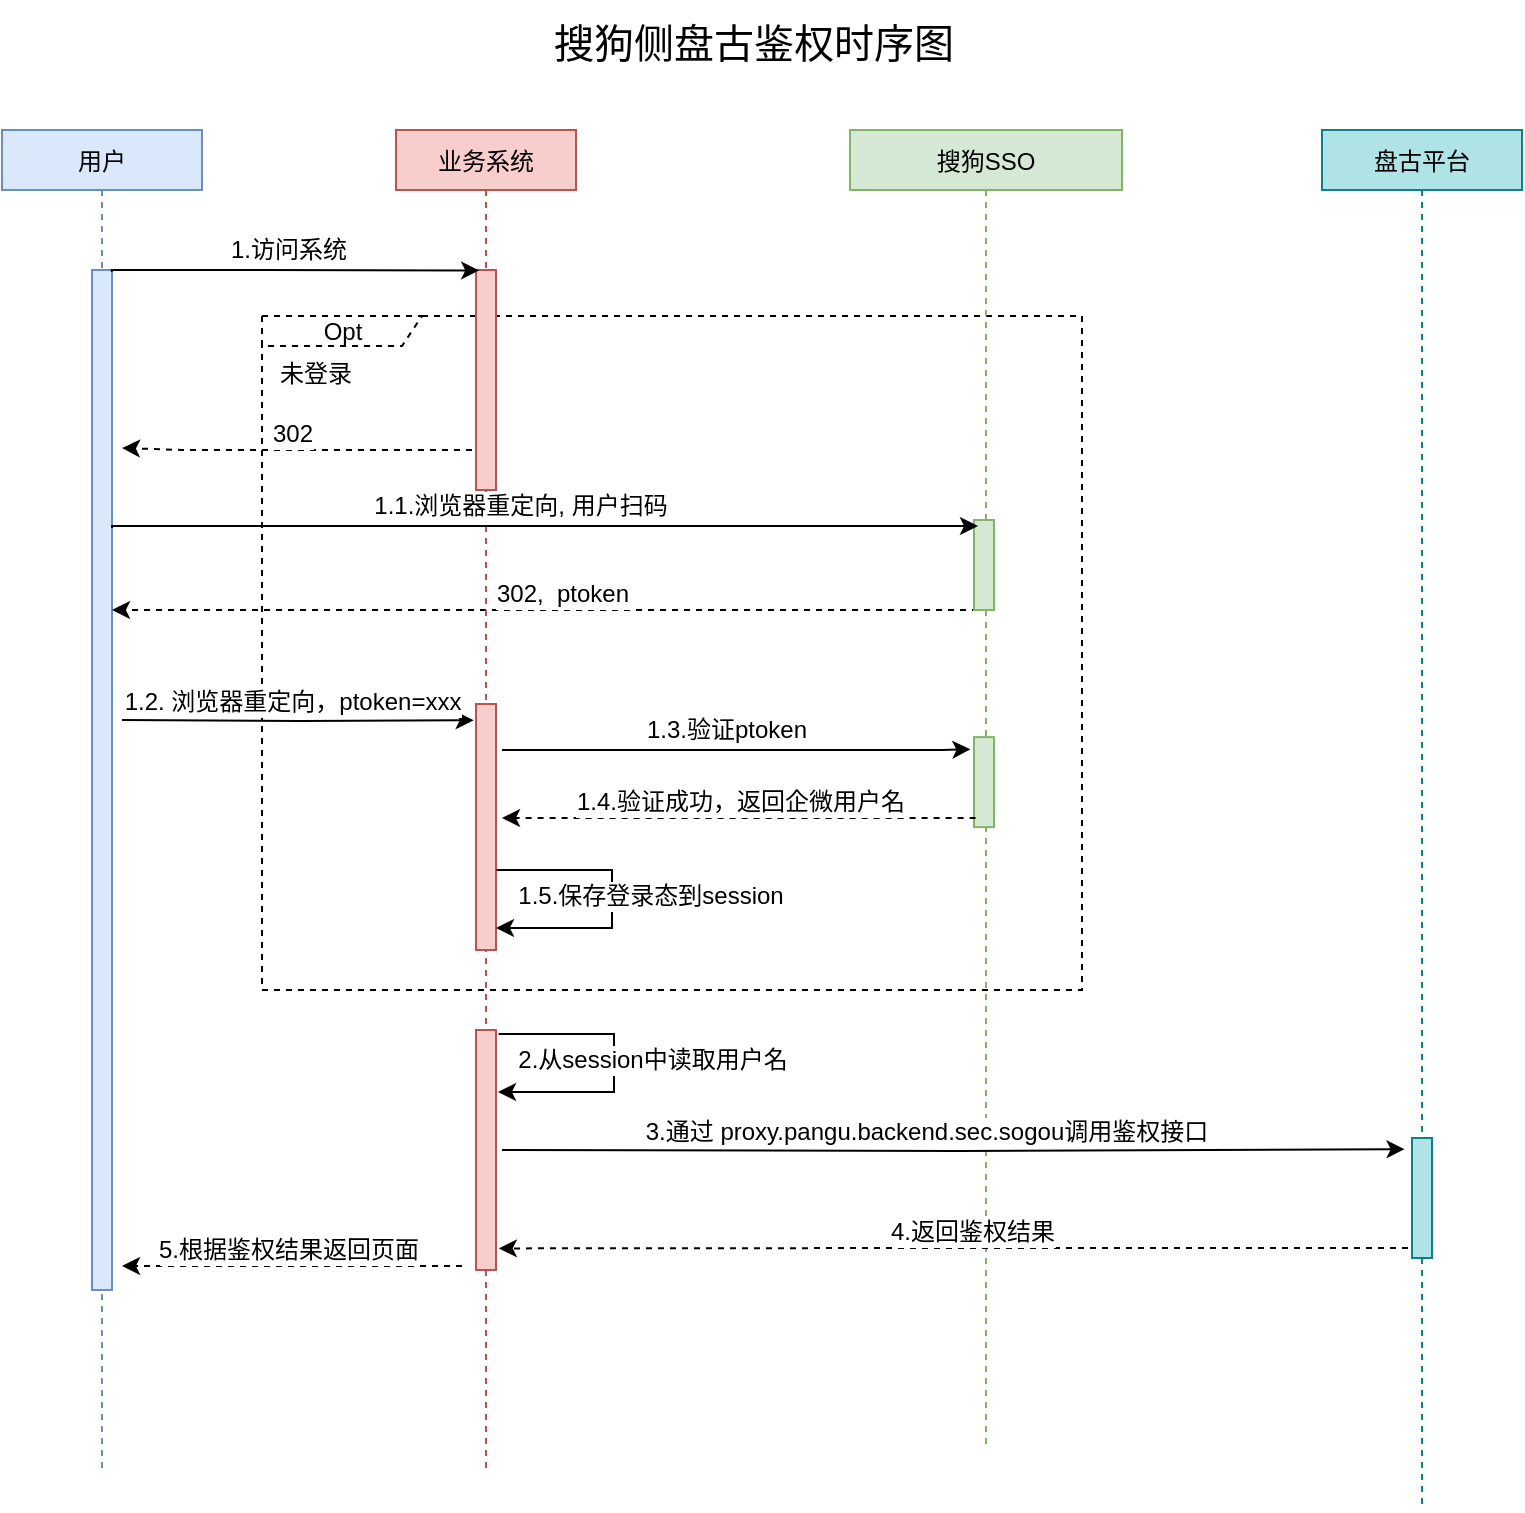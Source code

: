 <mxfile version="21.1.5" type="github">
  <diagram id="prtHgNgQTEPvFCAcTncT" name="Page-1">
    <mxGraphModel dx="1183" dy="708" grid="1" gridSize="10" guides="1" tooltips="1" connect="1" arrows="1" fold="1" page="1" pageScale="1" pageWidth="827" pageHeight="1169" math="0" shadow="0">
      <root>
        <mxCell id="0" />
        <mxCell id="1" parent="0" />
        <mxCell id="7FgpKWq0Rpcai-oL9zW3-53" value="Opt" style="shape=umlFrame;tabWidth=110;tabHeight=30;tabPosition=left;html=1;boundedLbl=1;labelInHeader=1;width=80;height=15;shadow=0;dashed=1;labelBackgroundColor=none;labelBorderColor=none;fontSize=12;swimlaneFillColor=none;movable=1;resizable=1;rotatable=1;deletable=1;editable=1;locked=0;connectable=1;container=0;fillStyle=auto;fillColor=default;gradientColor=none;" vertex="1" parent="1">
          <mxGeometry x="160" y="183" width="410" height="337" as="geometry" />
        </mxCell>
        <mxCell id="7FgpKWq0Rpcai-oL9zW3-2" value="用户" style="shape=umlLifeline;perimeter=lifelinePerimeter;container=1;collapsible=0;recursiveResize=0;rounded=0;shadow=0;strokeWidth=1;size=30;fillColor=#dae8fc;strokeColor=#6c8ebf;" vertex="1" parent="1">
          <mxGeometry x="30" y="90" width="100" height="670" as="geometry" />
        </mxCell>
        <mxCell id="7FgpKWq0Rpcai-oL9zW3-3" value="" style="points=[];perimeter=orthogonalPerimeter;rounded=0;shadow=0;strokeWidth=1;fillColor=#dae8fc;strokeColor=#6c8ebf;" vertex="1" parent="7FgpKWq0Rpcai-oL9zW3-2">
          <mxGeometry x="45" y="70" width="10" height="510" as="geometry" />
        </mxCell>
        <mxCell id="7FgpKWq0Rpcai-oL9zW3-80" style="edgeStyle=elbowEdgeStyle;rounded=0;orthogonalLoop=1;jettySize=auto;html=1;labelBackgroundColor=none;fontSize=12;fontColor=default;startArrow=none;startFill=0;endArrow=classic;endFill=1;strokeColor=#000000;strokeWidth=1;dashed=1;exitX=0.2;exitY=1;exitDx=0;exitDy=0;exitPerimeter=0;" edge="1" parent="7FgpKWq0Rpcai-oL9zW3-2" source="7FgpKWq0Rpcai-oL9zW3-10">
          <mxGeometry relative="1" as="geometry">
            <mxPoint x="230" y="240" as="sourcePoint" />
            <mxPoint x="55" y="240" as="targetPoint" />
          </mxGeometry>
        </mxCell>
        <mxCell id="7FgpKWq0Rpcai-oL9zW3-81" value="302,&amp;nbsp; ptoken" style="edgeLabel;html=1;align=center;verticalAlign=middle;resizable=0;points=[];fontSize=12;fontColor=default;" vertex="1" connectable="0" parent="7FgpKWq0Rpcai-oL9zW3-80">
          <mxGeometry x="-0.078" y="1" relative="1" as="geometry">
            <mxPoint x="-9" y="-9" as="offset" />
          </mxGeometry>
        </mxCell>
        <mxCell id="7FgpKWq0Rpcai-oL9zW3-4" value="业务系统" style="shape=umlLifeline;perimeter=lifelinePerimeter;container=1;collapsible=0;recursiveResize=0;rounded=0;shadow=0;strokeWidth=1;size=30;fillColor=#f8cecc;strokeColor=#b85450;" vertex="1" parent="1">
          <mxGeometry x="227" y="90" width="90" height="670" as="geometry" />
        </mxCell>
        <mxCell id="7FgpKWq0Rpcai-oL9zW3-5" value="" style="points=[];perimeter=orthogonalPerimeter;rounded=0;shadow=0;strokeWidth=1;fillColor=#f8cecc;strokeColor=#b85450;" vertex="1" parent="7FgpKWq0Rpcai-oL9zW3-4">
          <mxGeometry x="40" y="70" width="10" height="110" as="geometry" />
        </mxCell>
        <mxCell id="7FgpKWq0Rpcai-oL9zW3-75" value="" style="points=[];perimeter=orthogonalPerimeter;rounded=0;shadow=0;strokeWidth=1;fillColor=#f8cecc;strokeColor=#b85450;" vertex="1" parent="7FgpKWq0Rpcai-oL9zW3-4">
          <mxGeometry x="40" y="287" width="10" height="123" as="geometry" />
        </mxCell>
        <mxCell id="7FgpKWq0Rpcai-oL9zW3-99" value="" style="points=[];perimeter=orthogonalPerimeter;rounded=0;shadow=0;strokeWidth=1;fillColor=#f8cecc;strokeColor=#b85450;" vertex="1" parent="7FgpKWq0Rpcai-oL9zW3-4">
          <mxGeometry x="40" y="450" width="10" height="120" as="geometry" />
        </mxCell>
        <mxCell id="7FgpKWq0Rpcai-oL9zW3-6" value="搜狗SSO" style="shape=umlLifeline;perimeter=lifelinePerimeter;container=1;collapsible=0;recursiveResize=0;rounded=0;shadow=0;strokeWidth=1;size=30;fillColor=#d5e8d4;strokeColor=#82b366;" vertex="1" parent="1">
          <mxGeometry x="454" y="90" width="136" height="660" as="geometry" />
        </mxCell>
        <mxCell id="7FgpKWq0Rpcai-oL9zW3-10" value="" style="points=[];perimeter=orthogonalPerimeter;rounded=0;shadow=0;strokeWidth=1;fillColor=#d5e8d4;strokeColor=#82b366;" vertex="1" parent="7FgpKWq0Rpcai-oL9zW3-6">
          <mxGeometry x="62" y="195" width="10" height="45" as="geometry" />
        </mxCell>
        <mxCell id="7FgpKWq0Rpcai-oL9zW3-86" value="" style="points=[];perimeter=orthogonalPerimeter;rounded=0;shadow=0;strokeWidth=1;fillColor=#d5e8d4;strokeColor=#82b366;" vertex="1" parent="7FgpKWq0Rpcai-oL9zW3-6">
          <mxGeometry x="62" y="303.57" width="10" height="45" as="geometry" />
        </mxCell>
        <mxCell id="7FgpKWq0Rpcai-oL9zW3-103" style="edgeStyle=elbowEdgeStyle;rounded=0;orthogonalLoop=1;jettySize=auto;html=1;labelBackgroundColor=none;fontSize=12;fontColor=default;startArrow=none;startFill=0;endArrow=classic;endFill=1;strokeColor=#000000;strokeWidth=1;dashed=1;exitX=0.2;exitY=1;exitDx=0;exitDy=0;exitPerimeter=0;entryX=1.143;entryY=0.91;entryDx=0;entryDy=0;entryPerimeter=0;" edge="1" parent="7FgpKWq0Rpcai-oL9zW3-6" target="7FgpKWq0Rpcai-oL9zW3-99">
          <mxGeometry relative="1" as="geometry">
            <mxPoint x="279" y="559" as="sourcePoint" />
            <mxPoint x="-177.48" y="564.12" as="targetPoint" />
          </mxGeometry>
        </mxCell>
        <mxCell id="7FgpKWq0Rpcai-oL9zW3-104" value="4.返回鉴权结果" style="edgeLabel;html=1;align=center;verticalAlign=middle;resizable=0;points=[];fontSize=12;fontColor=default;" vertex="1" connectable="0" parent="7FgpKWq0Rpcai-oL9zW3-103">
          <mxGeometry x="-0.078" y="1" relative="1" as="geometry">
            <mxPoint x="-9" y="-9" as="offset" />
          </mxGeometry>
        </mxCell>
        <mxCell id="7FgpKWq0Rpcai-oL9zW3-18" style="edgeStyle=orthogonalEdgeStyle;rounded=0;orthogonalLoop=1;jettySize=auto;html=1;exitX=0.986;exitY=0.002;exitDx=0;exitDy=0;exitPerimeter=0;entryX=0.159;entryY=0.002;entryDx=0;entryDy=0;entryPerimeter=0;" edge="1" parent="1" source="7FgpKWq0Rpcai-oL9zW3-3" target="7FgpKWq0Rpcai-oL9zW3-5">
          <mxGeometry relative="1" as="geometry">
            <Array as="points">
              <mxPoint x="160" y="160" />
              <mxPoint x="160" y="160" />
            </Array>
          </mxGeometry>
        </mxCell>
        <mxCell id="7FgpKWq0Rpcai-oL9zW3-19" value="1.访问系统" style="edgeLabel;html=1;align=center;verticalAlign=middle;resizable=0;points=[];fontSize=12;" vertex="1" connectable="0" parent="7FgpKWq0Rpcai-oL9zW3-18">
          <mxGeometry x="-0.079" y="1" relative="1" as="geometry">
            <mxPoint x="4" y="-9" as="offset" />
          </mxGeometry>
        </mxCell>
        <mxCell id="7FgpKWq0Rpcai-oL9zW3-22" value="盘古平台" style="shape=umlLifeline;perimeter=lifelinePerimeter;container=1;collapsible=0;recursiveResize=0;rounded=0;shadow=0;strokeWidth=1;size=30;fillColor=#b0e3e6;strokeColor=#0e8088;" vertex="1" parent="1">
          <mxGeometry x="690" y="90" width="100" height="690" as="geometry" />
        </mxCell>
        <mxCell id="7FgpKWq0Rpcai-oL9zW3-100" value="" style="points=[];perimeter=orthogonalPerimeter;rounded=0;shadow=0;strokeWidth=1;fillColor=#b0e3e6;strokeColor=#0e8088;" vertex="1" parent="7FgpKWq0Rpcai-oL9zW3-22">
          <mxGeometry x="45" y="504" width="10" height="60" as="geometry" />
        </mxCell>
        <mxCell id="7FgpKWq0Rpcai-oL9zW3-52" value="搜狗侧盘古鉴权时序图" style="text;html=1;strokeColor=none;fillColor=none;align=center;verticalAlign=middle;whiteSpace=wrap;rounded=0;fontSize=20;" vertex="1" parent="1">
          <mxGeometry x="280" y="25" width="252" height="41" as="geometry" />
        </mxCell>
        <mxCell id="7FgpKWq0Rpcai-oL9zW3-83" style="edgeStyle=orthogonalEdgeStyle;rounded=0;orthogonalLoop=1;jettySize=auto;html=1;entryX=-0.117;entryY=0.066;entryDx=0;entryDy=0;entryPerimeter=0;" edge="1" parent="1" target="7FgpKWq0Rpcai-oL9zW3-75">
          <mxGeometry relative="1" as="geometry">
            <Array as="points" />
            <mxPoint x="90" y="385" as="sourcePoint" />
            <mxPoint x="260" y="380" as="targetPoint" />
          </mxGeometry>
        </mxCell>
        <mxCell id="7FgpKWq0Rpcai-oL9zW3-84" value="1.2. 浏览器重定向，ptoken=xxx" style="edgeLabel;html=1;align=center;verticalAlign=middle;resizable=0;points=[];fontSize=12;" vertex="1" connectable="0" parent="7FgpKWq0Rpcai-oL9zW3-83">
          <mxGeometry x="-0.079" y="1" relative="1" as="geometry">
            <mxPoint x="4" y="-9" as="offset" />
          </mxGeometry>
        </mxCell>
        <mxCell id="7FgpKWq0Rpcai-oL9zW3-78" style="edgeStyle=elbowEdgeStyle;rounded=0;orthogonalLoop=1;jettySize=auto;html=1;labelBackgroundColor=none;fontSize=12;fontColor=default;startArrow=none;startFill=0;endArrow=classic;endFill=1;strokeColor=#000000;strokeWidth=1;dashed=1;exitX=-0.2;exitY=0.818;exitDx=0;exitDy=0;exitPerimeter=0;" edge="1" parent="1" source="7FgpKWq0Rpcai-oL9zW3-5">
          <mxGeometry relative="1" as="geometry">
            <mxPoint x="314.01" y="249" as="sourcePoint" />
            <mxPoint x="90" y="249" as="targetPoint" />
            <Array as="points">
              <mxPoint x="120" y="269" />
            </Array>
          </mxGeometry>
        </mxCell>
        <mxCell id="7FgpKWq0Rpcai-oL9zW3-79" value="302" style="edgeLabel;html=1;align=center;verticalAlign=middle;resizable=0;points=[];fontSize=12;fontColor=default;" vertex="1" connectable="0" parent="7FgpKWq0Rpcai-oL9zW3-78">
          <mxGeometry x="-0.078" y="1" relative="1" as="geometry">
            <mxPoint x="-9" y="-9" as="offset" />
          </mxGeometry>
        </mxCell>
        <mxCell id="7FgpKWq0Rpcai-oL9zW3-68" style="edgeStyle=orthogonalEdgeStyle;rounded=0;orthogonalLoop=1;jettySize=auto;html=1;exitX=0.986;exitY=0.002;exitDx=0;exitDy=0;exitPerimeter=0;entryX=0;entryY=0.233;entryDx=0;entryDy=0;entryPerimeter=0;" edge="1" parent="1">
          <mxGeometry relative="1" as="geometry">
            <Array as="points">
              <mxPoint x="85" y="288" />
            </Array>
            <mxPoint x="85" y="289" as="sourcePoint" />
            <mxPoint x="518" y="288.97" as="targetPoint" />
          </mxGeometry>
        </mxCell>
        <mxCell id="7FgpKWq0Rpcai-oL9zW3-69" value="1.1.浏览器重定向, 用户扫码" style="edgeLabel;html=1;align=center;verticalAlign=middle;resizable=0;points=[];fontSize=12;" vertex="1" connectable="0" parent="7FgpKWq0Rpcai-oL9zW3-68">
          <mxGeometry x="-0.079" y="1" relative="1" as="geometry">
            <mxPoint x="4" y="-9" as="offset" />
          </mxGeometry>
        </mxCell>
        <mxCell id="7FgpKWq0Rpcai-oL9zW3-87" style="edgeStyle=orthogonalEdgeStyle;rounded=0;orthogonalLoop=1;jettySize=auto;html=1;exitX=0.986;exitY=0.002;exitDx=0;exitDy=0;exitPerimeter=0;entryX=-0.18;entryY=0.134;entryDx=0;entryDy=0;entryPerimeter=0;" edge="1" parent="1" target="7FgpKWq0Rpcai-oL9zW3-86">
          <mxGeometry relative="1" as="geometry">
            <Array as="points">
              <mxPoint x="500" y="399" />
            </Array>
            <mxPoint x="280" y="400" as="sourcePoint" />
            <mxPoint x="500" y="400" as="targetPoint" />
          </mxGeometry>
        </mxCell>
        <mxCell id="7FgpKWq0Rpcai-oL9zW3-88" value="1.3.验证ptoken" style="edgeLabel;html=1;align=center;verticalAlign=middle;resizable=0;points=[];fontSize=12;" vertex="1" connectable="0" parent="7FgpKWq0Rpcai-oL9zW3-87">
          <mxGeometry x="-0.079" y="1" relative="1" as="geometry">
            <mxPoint x="4" y="-9" as="offset" />
          </mxGeometry>
        </mxCell>
        <mxCell id="7FgpKWq0Rpcai-oL9zW3-92" value="&lt;meta charset=&quot;utf-8&quot;&gt;&lt;span style=&quot;color: rgb(0, 0, 0); font-family: Helvetica; font-size: 12px; font-style: normal; font-variant-ligatures: normal; font-variant-caps: normal; font-weight: 400; letter-spacing: normal; orphans: 2; text-align: center; text-indent: 0px; text-transform: none; widows: 2; word-spacing: 0px; -webkit-text-stroke-width: 0px; background-color: rgb(251, 251, 251); text-decoration-thickness: initial; text-decoration-style: initial; text-decoration-color: initial; float: none; display: inline !important;&quot;&gt;未登录&lt;/span&gt;" style="text;whiteSpace=wrap;html=1;" vertex="1" parent="1">
          <mxGeometry x="167" y="198" width="40" height="20" as="geometry" />
        </mxCell>
        <mxCell id="7FgpKWq0Rpcai-oL9zW3-94" style="edgeStyle=elbowEdgeStyle;rounded=0;orthogonalLoop=1;jettySize=auto;html=1;labelBackgroundColor=none;fontSize=12;fontColor=default;startArrow=none;startFill=0;endArrow=classic;endFill=1;strokeColor=#000000;strokeWidth=1;dashed=1;exitX=0.08;exitY=0.898;exitDx=0;exitDy=0;exitPerimeter=0;" edge="1" parent="1" source="7FgpKWq0Rpcai-oL9zW3-86">
          <mxGeometry relative="1" as="geometry">
            <mxPoint x="500" y="435" as="sourcePoint" />
            <mxPoint x="280" y="434" as="targetPoint" />
          </mxGeometry>
        </mxCell>
        <mxCell id="7FgpKWq0Rpcai-oL9zW3-95" value="1.4.验证成功，返回企微用户名" style="edgeLabel;html=1;align=center;verticalAlign=middle;resizable=0;points=[];fontSize=12;fontColor=default;" vertex="1" connectable="0" parent="7FgpKWq0Rpcai-oL9zW3-94">
          <mxGeometry x="-0.078" y="1" relative="1" as="geometry">
            <mxPoint x="-9" y="-9" as="offset" />
          </mxGeometry>
        </mxCell>
        <mxCell id="7FgpKWq0Rpcai-oL9zW3-97" style="edgeStyle=elbowEdgeStyle;rounded=0;orthogonalLoop=1;jettySize=auto;html=1;labelBackgroundColor=none;fontSize=12;fontColor=default;startArrow=none;startFill=0;endArrow=classic;endFill=1;strokeColor=#000000;strokeWidth=1;exitX=1.233;exitY=0.542;exitDx=0;exitDy=0;exitPerimeter=0;" edge="1" parent="1">
          <mxGeometry relative="1" as="geometry">
            <mxPoint x="277" y="488.96" as="targetPoint" />
            <mxPoint x="277.33" y="460.0" as="sourcePoint" />
            <Array as="points">
              <mxPoint x="335" y="454.96" />
            </Array>
          </mxGeometry>
        </mxCell>
        <mxCell id="7FgpKWq0Rpcai-oL9zW3-98" value="1.5.保存登录态到session" style="edgeLabel;html=1;align=center;verticalAlign=middle;resizable=0;points=[];fontSize=12;fontColor=default;" vertex="1" connectable="0" parent="7FgpKWq0Rpcai-oL9zW3-97">
          <mxGeometry x="-0.519" relative="1" as="geometry">
            <mxPoint x="41" y="13" as="offset" />
          </mxGeometry>
        </mxCell>
        <mxCell id="7FgpKWq0Rpcai-oL9zW3-101" style="edgeStyle=orthogonalEdgeStyle;rounded=0;orthogonalLoop=1;jettySize=auto;html=1;exitX=0.986;exitY=0.002;exitDx=0;exitDy=0;exitPerimeter=0;entryX=-0.371;entryY=0.093;entryDx=0;entryDy=0;entryPerimeter=0;" edge="1" parent="1" target="7FgpKWq0Rpcai-oL9zW3-100">
          <mxGeometry relative="1" as="geometry">
            <Array as="points" />
            <mxPoint x="280" y="600" as="sourcePoint" />
            <mxPoint x="713" y="599.97" as="targetPoint" />
          </mxGeometry>
        </mxCell>
        <mxCell id="7FgpKWq0Rpcai-oL9zW3-102" value="3.通过 proxy.pangu.backend.sec.sogou调用鉴权接口" style="edgeLabel;html=1;align=center;verticalAlign=middle;resizable=0;points=[];fontSize=12;" vertex="1" connectable="0" parent="7FgpKWq0Rpcai-oL9zW3-101">
          <mxGeometry x="-0.079" y="1" relative="1" as="geometry">
            <mxPoint x="4" y="-9" as="offset" />
          </mxGeometry>
        </mxCell>
        <mxCell id="7FgpKWq0Rpcai-oL9zW3-113" style="edgeStyle=elbowEdgeStyle;rounded=0;orthogonalLoop=1;jettySize=auto;html=1;labelBackgroundColor=none;fontSize=12;fontColor=default;startArrow=none;startFill=0;endArrow=classic;endFill=1;strokeColor=#000000;strokeWidth=1;dashed=1;entryX=0.952;entryY=0.626;entryDx=0;entryDy=0;entryPerimeter=0;" edge="1" parent="1">
          <mxGeometry relative="1" as="geometry">
            <mxPoint x="260" y="658" as="sourcePoint" />
            <mxPoint x="90" y="658" as="targetPoint" />
          </mxGeometry>
        </mxCell>
        <mxCell id="7FgpKWq0Rpcai-oL9zW3-114" value="5.根据鉴权结果返回页面" style="edgeLabel;html=1;align=center;verticalAlign=middle;resizable=0;points=[];fontSize=12;fontColor=default;" vertex="1" connectable="0" parent="7FgpKWq0Rpcai-oL9zW3-113">
          <mxGeometry x="-0.078" y="1" relative="1" as="geometry">
            <mxPoint x="-9" y="-9" as="offset" />
          </mxGeometry>
        </mxCell>
        <mxCell id="7FgpKWq0Rpcai-oL9zW3-120" style="edgeStyle=elbowEdgeStyle;rounded=0;orthogonalLoop=1;jettySize=auto;html=1;labelBackgroundColor=none;fontSize=12;fontColor=default;startArrow=none;startFill=0;endArrow=classic;endFill=1;strokeColor=#000000;strokeWidth=1;exitX=1.233;exitY=0.542;exitDx=0;exitDy=0;exitPerimeter=0;" edge="1" parent="1">
          <mxGeometry relative="1" as="geometry">
            <mxPoint x="278" y="570.96" as="targetPoint" />
            <mxPoint x="278.33" y="542" as="sourcePoint" />
            <Array as="points">
              <mxPoint x="336" y="536.96" />
            </Array>
          </mxGeometry>
        </mxCell>
        <mxCell id="7FgpKWq0Rpcai-oL9zW3-121" value="2.从session中读取用户名" style="edgeLabel;html=1;align=center;verticalAlign=middle;resizable=0;points=[];fontSize=12;fontColor=default;" vertex="1" connectable="0" parent="7FgpKWq0Rpcai-oL9zW3-120">
          <mxGeometry x="-0.519" relative="1" as="geometry">
            <mxPoint x="41" y="13" as="offset" />
          </mxGeometry>
        </mxCell>
      </root>
    </mxGraphModel>
  </diagram>
</mxfile>
